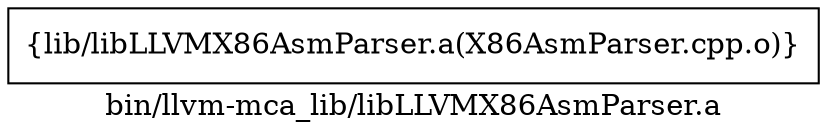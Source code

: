 digraph "bin/llvm-mca_lib/libLLVMX86AsmParser.a" {
	label="bin/llvm-mca_lib/libLLVMX86AsmParser.a";
	rankdir=LR;

	Node0x561faab35428 [shape=record,shape=box,group=0,label="{lib/libLLVMX86AsmParser.a(X86AsmParser.cpp.o)}"];
}
